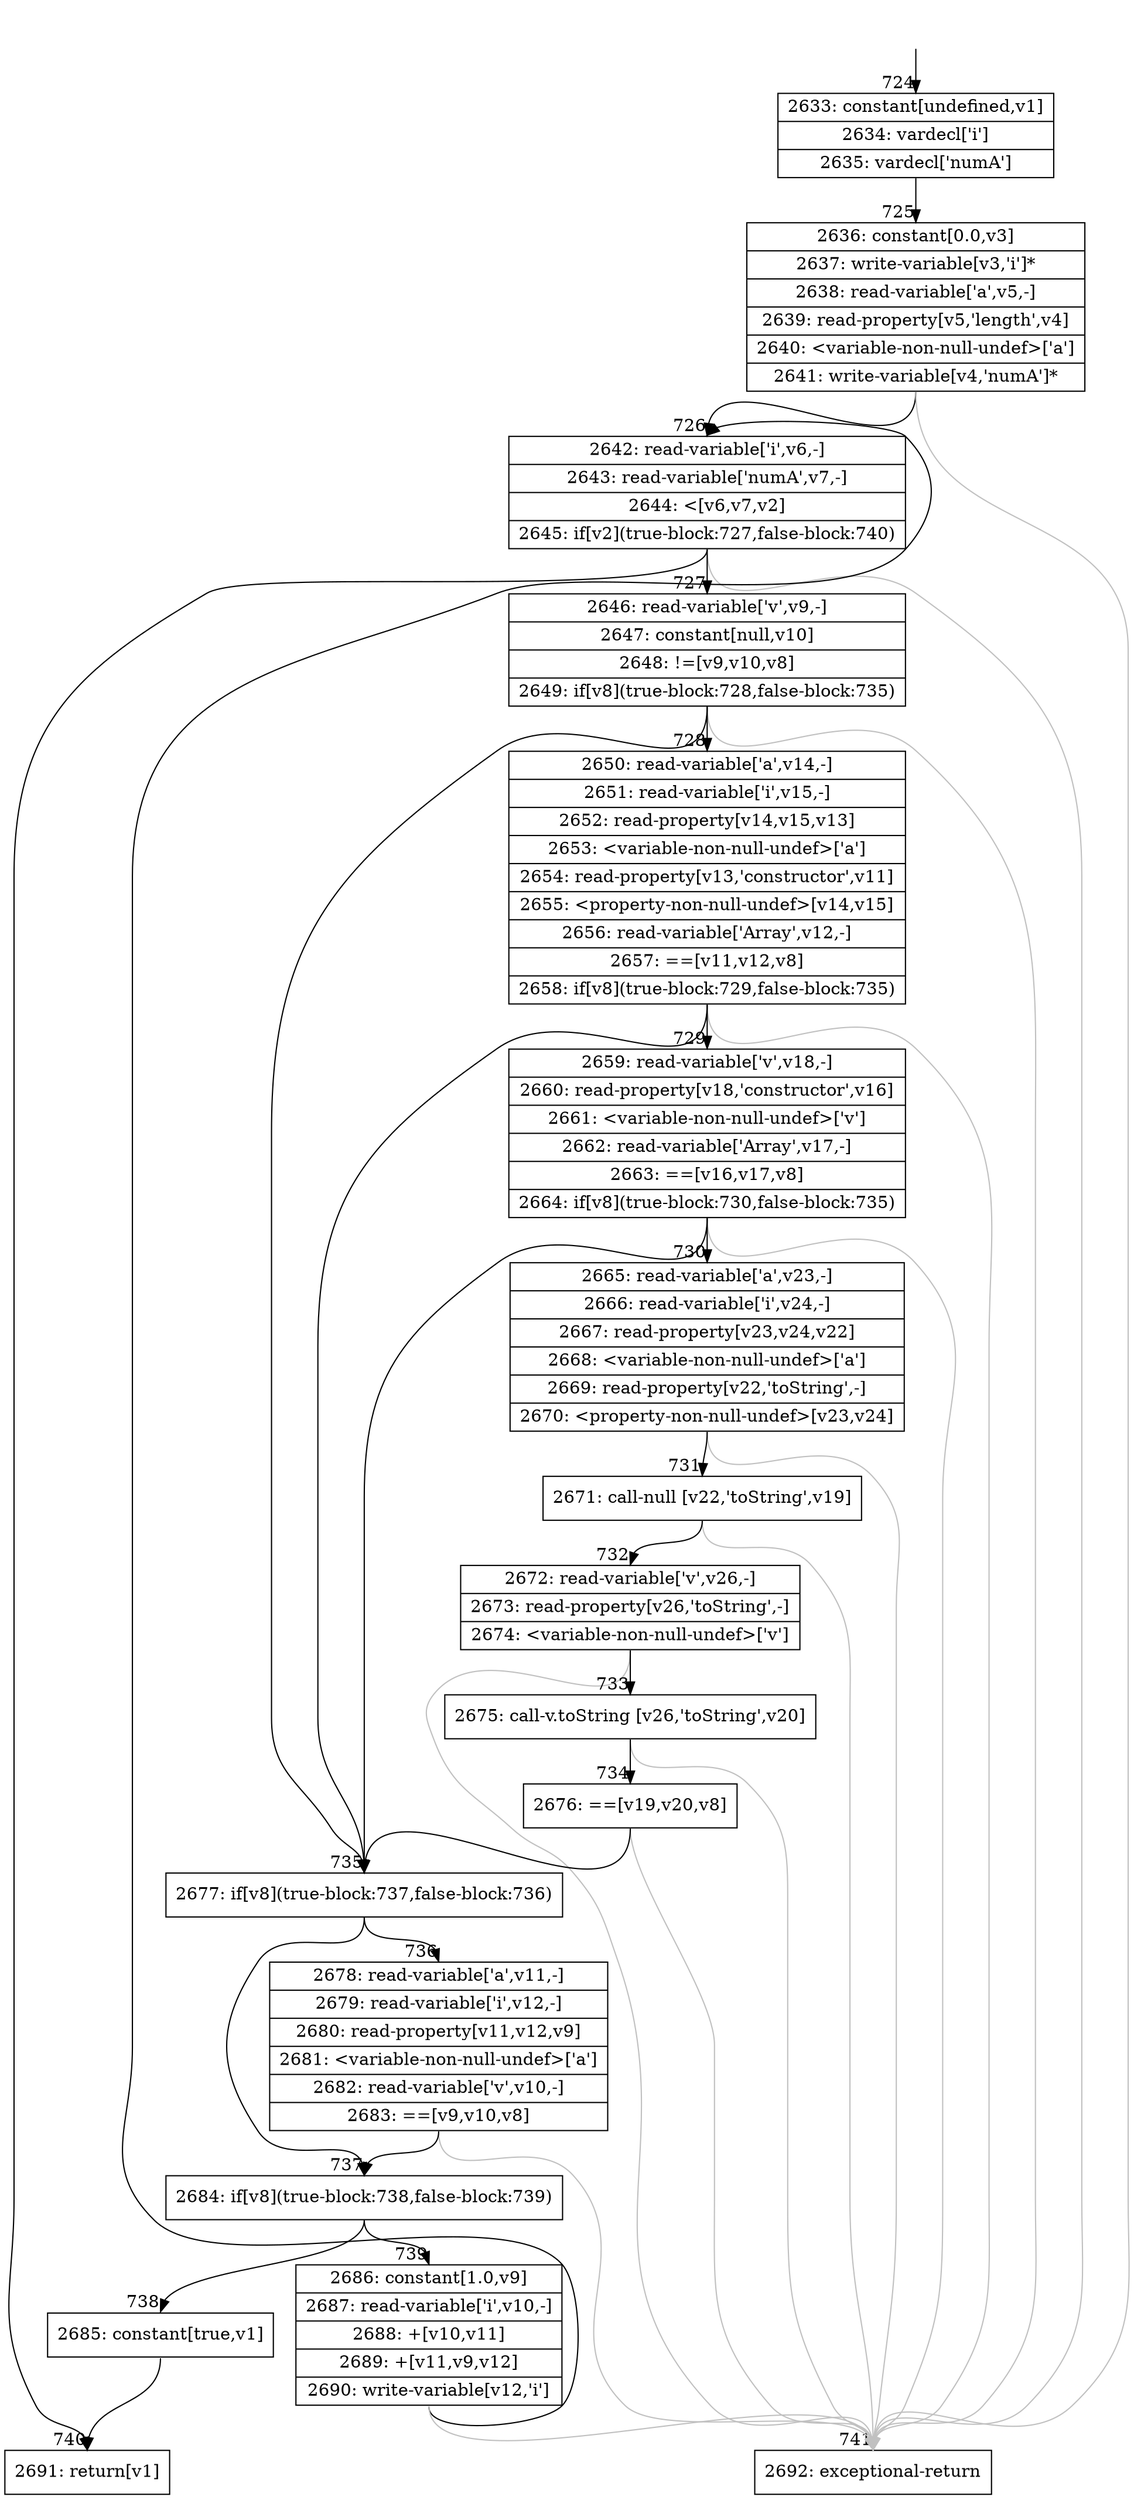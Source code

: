digraph {
rankdir="TD"
BB_entry36[shape=none,label=""];
BB_entry36 -> BB724 [tailport=s, headport=n, headlabel="    724"]
BB724 [shape=record label="{2633: constant[undefined,v1]|2634: vardecl['i']|2635: vardecl['numA']}" ] 
BB724 -> BB725 [tailport=s, headport=n, headlabel="      725"]
BB725 [shape=record label="{2636: constant[0.0,v3]|2637: write-variable[v3,'i']*|2638: read-variable['a',v5,-]|2639: read-property[v5,'length',v4]|2640: \<variable-non-null-undef\>['a']|2641: write-variable[v4,'numA']*}" ] 
BB725 -> BB726 [tailport=s, headport=n, headlabel="      726"]
BB725 -> BB741 [tailport=s, headport=n, color=gray, headlabel="      741"]
BB726 [shape=record label="{2642: read-variable['i',v6,-]|2643: read-variable['numA',v7,-]|2644: \<[v6,v7,v2]|2645: if[v2](true-block:727,false-block:740)}" ] 
BB726 -> BB727 [tailport=s, headport=n, headlabel="      727"]
BB726 -> BB740 [tailport=s, headport=n, headlabel="      740"]
BB726 -> BB741 [tailport=s, headport=n, color=gray]
BB727 [shape=record label="{2646: read-variable['v',v9,-]|2647: constant[null,v10]|2648: !=[v9,v10,v8]|2649: if[v8](true-block:728,false-block:735)}" ] 
BB727 -> BB735 [tailport=s, headport=n, headlabel="      735"]
BB727 -> BB728 [tailport=s, headport=n, headlabel="      728"]
BB727 -> BB741 [tailport=s, headport=n, color=gray]
BB728 [shape=record label="{2650: read-variable['a',v14,-]|2651: read-variable['i',v15,-]|2652: read-property[v14,v15,v13]|2653: \<variable-non-null-undef\>['a']|2654: read-property[v13,'constructor',v11]|2655: \<property-non-null-undef\>[v14,v15]|2656: read-variable['Array',v12,-]|2657: ==[v11,v12,v8]|2658: if[v8](true-block:729,false-block:735)}" ] 
BB728 -> BB735 [tailport=s, headport=n]
BB728 -> BB729 [tailport=s, headport=n, headlabel="      729"]
BB728 -> BB741 [tailport=s, headport=n, color=gray]
BB729 [shape=record label="{2659: read-variable['v',v18,-]|2660: read-property[v18,'constructor',v16]|2661: \<variable-non-null-undef\>['v']|2662: read-variable['Array',v17,-]|2663: ==[v16,v17,v8]|2664: if[v8](true-block:730,false-block:735)}" ] 
BB729 -> BB735 [tailport=s, headport=n]
BB729 -> BB730 [tailport=s, headport=n, headlabel="      730"]
BB729 -> BB741 [tailport=s, headport=n, color=gray]
BB730 [shape=record label="{2665: read-variable['a',v23,-]|2666: read-variable['i',v24,-]|2667: read-property[v23,v24,v22]|2668: \<variable-non-null-undef\>['a']|2669: read-property[v22,'toString',-]|2670: \<property-non-null-undef\>[v23,v24]}" ] 
BB730 -> BB731 [tailport=s, headport=n, headlabel="      731"]
BB730 -> BB741 [tailport=s, headport=n, color=gray]
BB731 [shape=record label="{2671: call-null [v22,'toString',v19]}" ] 
BB731 -> BB732 [tailport=s, headport=n, headlabel="      732"]
BB731 -> BB741 [tailport=s, headport=n, color=gray]
BB732 [shape=record label="{2672: read-variable['v',v26,-]|2673: read-property[v26,'toString',-]|2674: \<variable-non-null-undef\>['v']}" ] 
BB732 -> BB733 [tailport=s, headport=n, headlabel="      733"]
BB732 -> BB741 [tailport=s, headport=n, color=gray]
BB733 [shape=record label="{2675: call-v.toString [v26,'toString',v20]}" ] 
BB733 -> BB734 [tailport=s, headport=n, headlabel="      734"]
BB733 -> BB741 [tailport=s, headport=n, color=gray]
BB734 [shape=record label="{2676: ==[v19,v20,v8]}" ] 
BB734 -> BB735 [tailport=s, headport=n]
BB734 -> BB741 [tailport=s, headport=n, color=gray]
BB735 [shape=record label="{2677: if[v8](true-block:737,false-block:736)}" ] 
BB735 -> BB737 [tailport=s, headport=n, headlabel="      737"]
BB735 -> BB736 [tailport=s, headport=n, headlabel="      736"]
BB736 [shape=record label="{2678: read-variable['a',v11,-]|2679: read-variable['i',v12,-]|2680: read-property[v11,v12,v9]|2681: \<variable-non-null-undef\>['a']|2682: read-variable['v',v10,-]|2683: ==[v9,v10,v8]}" ] 
BB736 -> BB737 [tailport=s, headport=n]
BB736 -> BB741 [tailport=s, headport=n, color=gray]
BB737 [shape=record label="{2684: if[v8](true-block:738,false-block:739)}" ] 
BB737 -> BB738 [tailport=s, headport=n, headlabel="      738"]
BB737 -> BB739 [tailport=s, headport=n, headlabel="      739"]
BB738 [shape=record label="{2685: constant[true,v1]}" ] 
BB738 -> BB740 [tailport=s, headport=n]
BB739 [shape=record label="{2686: constant[1.0,v9]|2687: read-variable['i',v10,-]|2688: +[v10,v11]|2689: +[v11,v9,v12]|2690: write-variable[v12,'i']}" ] 
BB739 -> BB726 [tailport=s, headport=n]
BB739 -> BB741 [tailport=s, headport=n, color=gray]
BB740 [shape=record label="{2691: return[v1]}" ] 
BB741 [shape=record label="{2692: exceptional-return}" ] 
//#$~ 530
}
